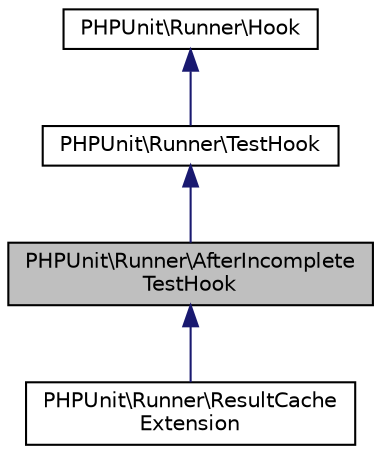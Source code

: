 digraph "PHPUnit\Runner\AfterIncompleteTestHook"
{
  edge [fontname="Helvetica",fontsize="10",labelfontname="Helvetica",labelfontsize="10"];
  node [fontname="Helvetica",fontsize="10",shape=record];
  Node0 [label="PHPUnit\\Runner\\AfterIncomplete\lTestHook",height=0.2,width=0.4,color="black", fillcolor="grey75", style="filled", fontcolor="black"];
  Node1 -> Node0 [dir="back",color="midnightblue",fontsize="10",style="solid",fontname="Helvetica"];
  Node1 [label="PHPUnit\\Runner\\TestHook",height=0.2,width=0.4,color="black", fillcolor="white", style="filled",URL="$interfacePHPUnit_1_1Runner_1_1TestHook.html"];
  Node2 -> Node1 [dir="back",color="midnightblue",fontsize="10",style="solid",fontname="Helvetica"];
  Node2 [label="PHPUnit\\Runner\\Hook",height=0.2,width=0.4,color="black", fillcolor="white", style="filled",URL="$interfacePHPUnit_1_1Runner_1_1Hook.html"];
  Node0 -> Node3 [dir="back",color="midnightblue",fontsize="10",style="solid",fontname="Helvetica"];
  Node3 [label="PHPUnit\\Runner\\ResultCache\lExtension",height=0.2,width=0.4,color="black", fillcolor="white", style="filled",URL="$classPHPUnit_1_1Runner_1_1ResultCacheExtension.html"];
}
